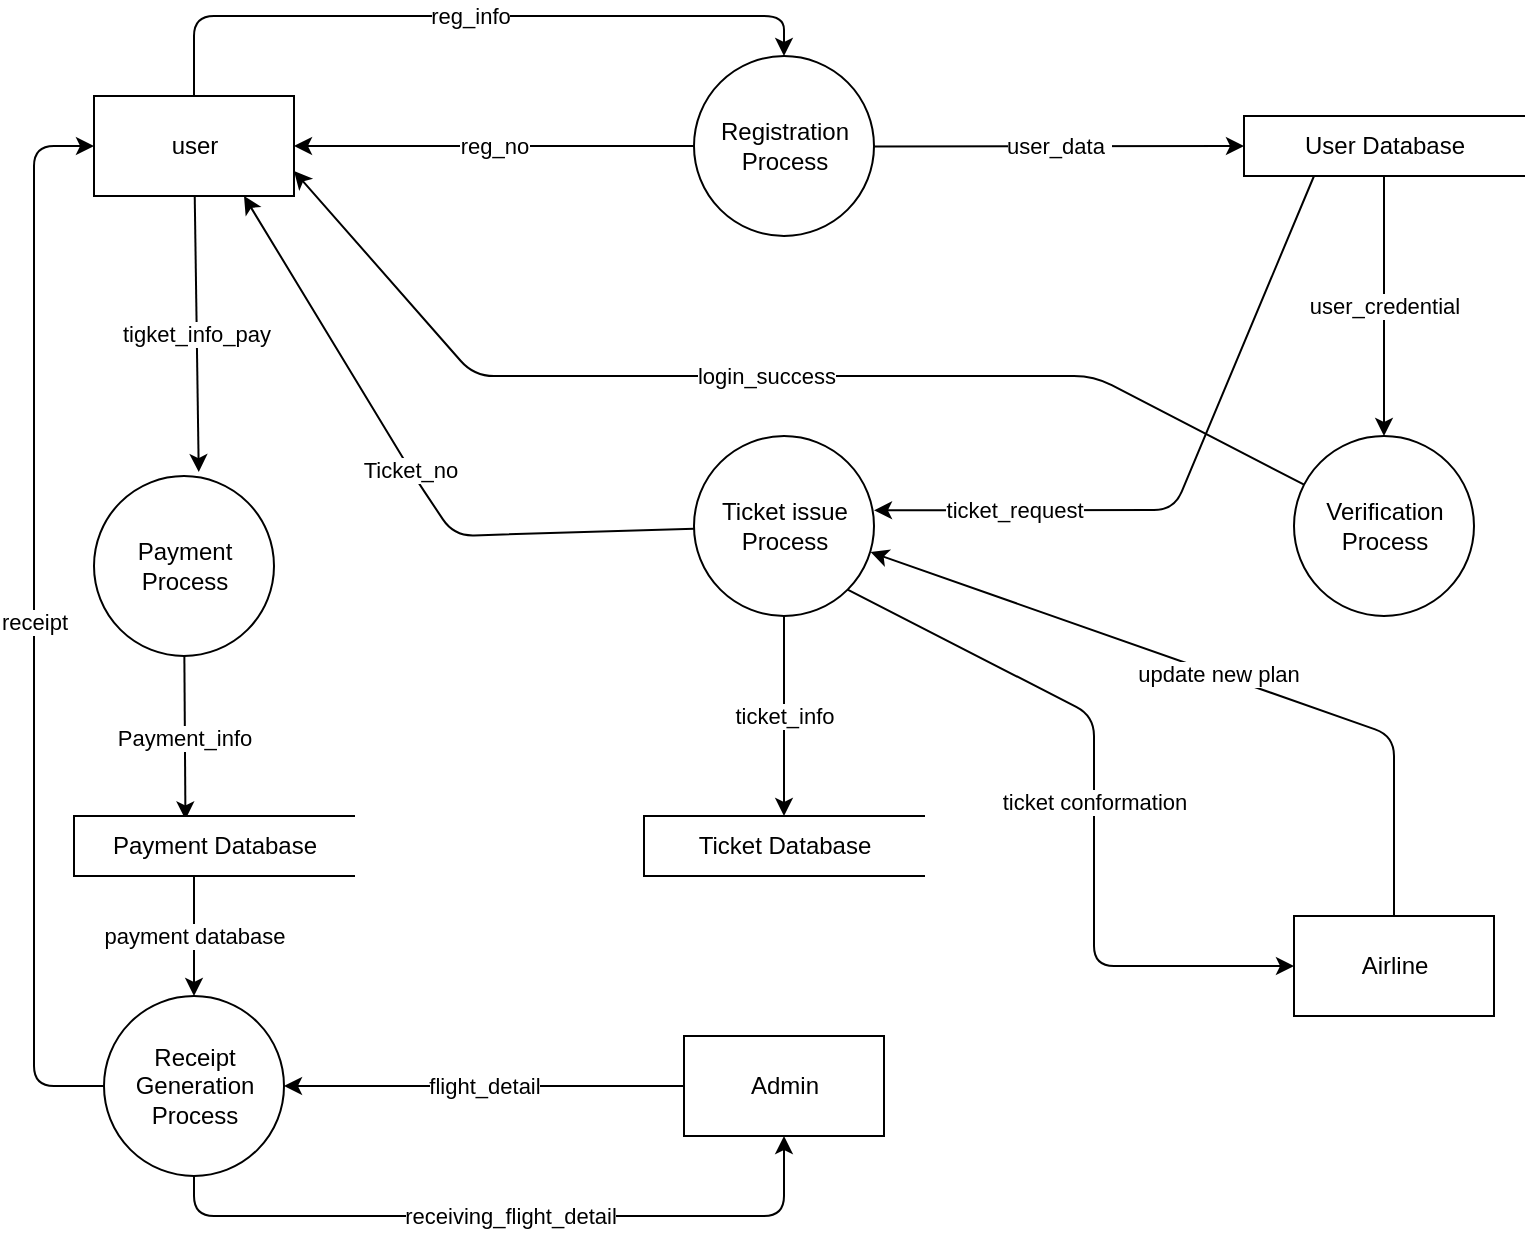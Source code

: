 <mxfile>
    <diagram id="Gr0MmanlrKnkBk8kZzIM" name="Page-1">
        <mxGraphModel dx="967" dy="719" grid="1" gridSize="10" guides="1" tooltips="1" connect="1" arrows="1" fold="1" page="1" pageScale="1" pageWidth="850" pageHeight="1100" math="0" shadow="0">
            <root>
                <mxCell id="0"/>
                <mxCell id="1" parent="0"/>
                <mxCell id="16" value="reg_no" style="edgeStyle=none;html=1;entryX=1;entryY=0.5;entryDx=0;entryDy=0;" edge="1" parent="1" source="2" target="4">
                    <mxGeometry relative="1" as="geometry"/>
                </mxCell>
                <mxCell id="21" value="user_data&amp;nbsp;" style="edgeStyle=none;html=1;entryX=0;entryY=0.5;entryDx=0;entryDy=0;" edge="1" parent="1" source="2" target="5">
                    <mxGeometry relative="1" as="geometry"/>
                </mxCell>
                <mxCell id="2" value="Registration&lt;br&gt;Process" style="shape=ellipse;html=1;dashed=0;whitespace=wrap;aspect=fixed;perimeter=ellipsePerimeter;" parent="1" vertex="1">
                    <mxGeometry x="380" y="100" width="90" height="90" as="geometry"/>
                </mxCell>
                <mxCell id="17" value="Ticket_no" style="edgeStyle=none;html=1;entryX=0.75;entryY=1;entryDx=0;entryDy=0;" edge="1" parent="1" source="3" target="4">
                    <mxGeometry relative="1" as="geometry">
                        <Array as="points">
                            <mxPoint x="260" y="340"/>
                            <mxPoint x="240" y="310"/>
                        </Array>
                    </mxGeometry>
                </mxCell>
                <mxCell id="23" value="ticket_info" style="edgeStyle=none;html=1;exitX=0.5;exitY=1;exitDx=0;exitDy=0;entryX=0.5;entryY=0;entryDx=0;entryDy=0;" edge="1" parent="1" source="3" target="12">
                    <mxGeometry relative="1" as="geometry"/>
                </mxCell>
                <mxCell id="27" value="ticket conformation" style="edgeStyle=none;html=1;exitX=1;exitY=1;exitDx=0;exitDy=0;entryX=0;entryY=0.5;entryDx=0;entryDy=0;" edge="1" parent="1" source="3" target="14">
                    <mxGeometry relative="1" as="geometry">
                        <Array as="points">
                            <mxPoint x="580" y="430"/>
                            <mxPoint x="580" y="555"/>
                        </Array>
                    </mxGeometry>
                </mxCell>
                <mxCell id="3" value="Ticket issue&lt;br&gt;Process" style="shape=ellipse;html=1;dashed=0;whitespace=wrap;aspect=fixed;perimeter=ellipsePerimeter;" parent="1" vertex="1">
                    <mxGeometry x="380" y="290" width="90" height="90" as="geometry"/>
                </mxCell>
                <mxCell id="15" value="reg_info" style="edgeStyle=none;html=1;entryX=0.5;entryY=0;entryDx=0;entryDy=0;" edge="1" parent="1" source="4" target="2">
                    <mxGeometry relative="1" as="geometry">
                        <Array as="points">
                            <mxPoint x="130" y="80"/>
                            <mxPoint x="425" y="80"/>
                        </Array>
                    </mxGeometry>
                </mxCell>
                <mxCell id="18" value="tigket_info_pay" style="edgeStyle=none;html=1;entryX=0.582;entryY=-0.022;entryDx=0;entryDy=0;entryPerimeter=0;" edge="1" parent="1" source="4" target="9">
                    <mxGeometry relative="1" as="geometry"/>
                </mxCell>
                <mxCell id="4" value="user" style="html=1;dashed=0;whitespace=wrap;" parent="1" vertex="1">
                    <mxGeometry x="80" y="120" width="100" height="50" as="geometry"/>
                </mxCell>
                <mxCell id="19" value="user_credential" style="edgeStyle=none;html=1;" edge="1" parent="1" source="5" target="8">
                    <mxGeometry relative="1" as="geometry"/>
                </mxCell>
                <mxCell id="20" value="ticket_request" style="edgeStyle=none;html=1;exitX=0.25;exitY=1;exitDx=0;exitDy=0;entryX=1;entryY=0.413;entryDx=0;entryDy=0;entryPerimeter=0;" edge="1" parent="1" source="5" target="3">
                    <mxGeometry x="0.577" relative="1" as="geometry">
                        <Array as="points">
                            <mxPoint x="620" y="327"/>
                        </Array>
                        <mxPoint as="offset"/>
                    </mxGeometry>
                </mxCell>
                <mxCell id="5" value="User Database" style="html=1;dashed=0;whitespace=wrap;shape=partialRectangle;right=0;" parent="1" vertex="1">
                    <mxGeometry x="655" y="130" width="140" height="30" as="geometry"/>
                </mxCell>
                <mxCell id="22" value="login_success" style="edgeStyle=none;html=1;entryX=1;entryY=0.75;entryDx=0;entryDy=0;" edge="1" parent="1" source="8" target="4">
                    <mxGeometry relative="1" as="geometry">
                        <Array as="points">
                            <mxPoint x="580" y="260"/>
                            <mxPoint x="270" y="260"/>
                        </Array>
                    </mxGeometry>
                </mxCell>
                <mxCell id="8" value="Verification&lt;br&gt;Process" style="shape=ellipse;html=1;dashed=0;whitespace=wrap;aspect=fixed;perimeter=ellipsePerimeter;" parent="1" vertex="1">
                    <mxGeometry x="680" y="290" width="90" height="90" as="geometry"/>
                </mxCell>
                <mxCell id="24" value="Payment_info" style="edgeStyle=none;html=1;entryX=0.398;entryY=0.057;entryDx=0;entryDy=0;entryPerimeter=0;" edge="1" parent="1" source="9" target="11">
                    <mxGeometry relative="1" as="geometry"/>
                </mxCell>
                <mxCell id="9" value="Payment&lt;br&gt;Process" style="shape=ellipse;html=1;dashed=0;whitespace=wrap;aspect=fixed;perimeter=ellipsePerimeter;" parent="1" vertex="1">
                    <mxGeometry x="80" y="310" width="90" height="90" as="geometry"/>
                </mxCell>
                <mxCell id="29" value="receiving_flight_detail" style="edgeStyle=none;html=1;entryX=0.5;entryY=1;entryDx=0;entryDy=0;" edge="1" parent="1" source="10" target="13">
                    <mxGeometry relative="1" as="geometry">
                        <Array as="points">
                            <mxPoint x="130" y="680"/>
                            <mxPoint x="425" y="680"/>
                        </Array>
                    </mxGeometry>
                </mxCell>
                <mxCell id="30" value="receipt" style="edgeStyle=none;html=1;entryX=0;entryY=0.5;entryDx=0;entryDy=0;" edge="1" parent="1" source="10" target="4">
                    <mxGeometry relative="1" as="geometry">
                        <Array as="points">
                            <mxPoint x="50" y="615"/>
                            <mxPoint x="50" y="145"/>
                        </Array>
                    </mxGeometry>
                </mxCell>
                <mxCell id="10" value="Receipt&lt;br&gt;Generation&lt;br&gt;Process" style="shape=ellipse;html=1;dashed=0;whitespace=wrap;aspect=fixed;perimeter=ellipsePerimeter;" parent="1" vertex="1">
                    <mxGeometry x="85" y="570" width="90" height="90" as="geometry"/>
                </mxCell>
                <mxCell id="25" value="payment database" style="edgeStyle=none;html=1;entryX=0.5;entryY=0;entryDx=0;entryDy=0;" edge="1" parent="1" target="10">
                    <mxGeometry relative="1" as="geometry">
                        <mxPoint x="130" y="510" as="sourcePoint"/>
                    </mxGeometry>
                </mxCell>
                <mxCell id="11" value="Payment Database" style="html=1;dashed=0;whitespace=wrap;shape=partialRectangle;right=0;" parent="1" vertex="1">
                    <mxGeometry x="70" y="480" width="140" height="30" as="geometry"/>
                </mxCell>
                <mxCell id="12" value="Ticket Database" style="html=1;dashed=0;whitespace=wrap;shape=partialRectangle;right=0;" parent="1" vertex="1">
                    <mxGeometry x="355" y="480" width="140" height="30" as="geometry"/>
                </mxCell>
                <mxCell id="26" value="flight_detail" style="edgeStyle=none;html=1;entryX=1;entryY=0.5;entryDx=0;entryDy=0;" edge="1" parent="1" source="13" target="10">
                    <mxGeometry relative="1" as="geometry"/>
                </mxCell>
                <mxCell id="13" value="Admin" style="html=1;dashed=0;whitespace=wrap;" parent="1" vertex="1">
                    <mxGeometry x="375" y="590" width="100" height="50" as="geometry"/>
                </mxCell>
                <mxCell id="28" value="update new plan" style="edgeStyle=none;html=1;entryX=0.981;entryY=0.645;entryDx=0;entryDy=0;entryPerimeter=0;" edge="1" parent="1" source="14" target="3">
                    <mxGeometry relative="1" as="geometry">
                        <Array as="points">
                            <mxPoint x="730" y="440"/>
                        </Array>
                    </mxGeometry>
                </mxCell>
                <mxCell id="14" value="Airline" style="html=1;dashed=0;whitespace=wrap;" parent="1" vertex="1">
                    <mxGeometry x="680" y="530" width="100" height="50" as="geometry"/>
                </mxCell>
            </root>
        </mxGraphModel>
    </diagram>
</mxfile>